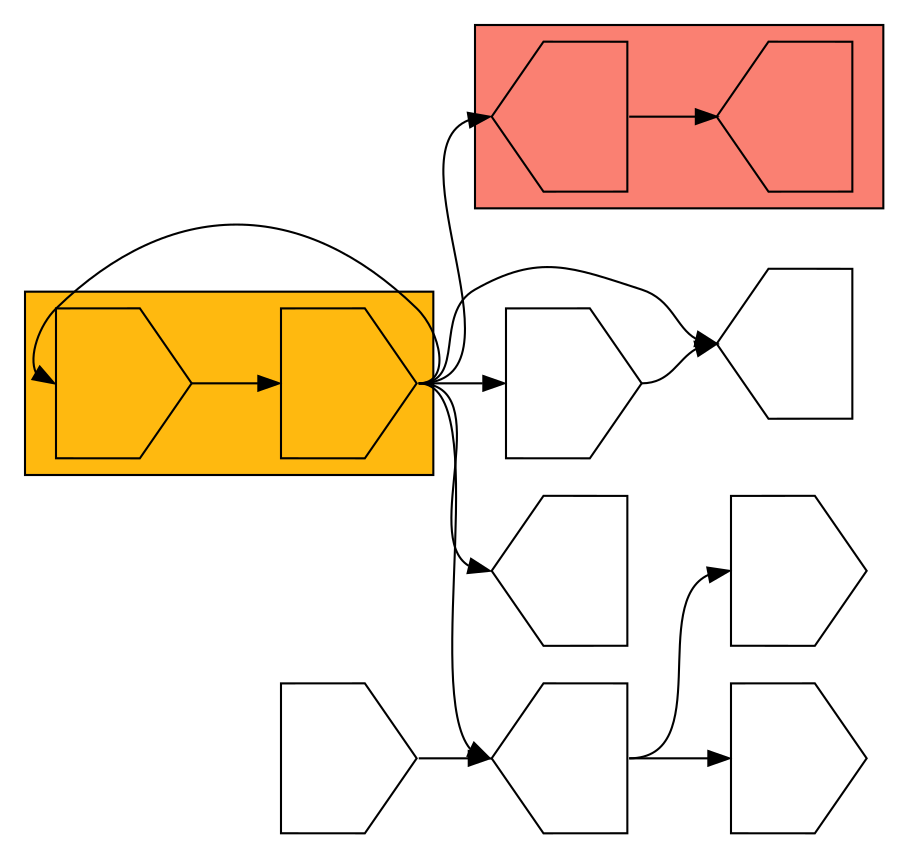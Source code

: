 digraph asm {
	rotate=90;
	edge [headport=n,tailport=s];
subgraph cluster_Y8690_96 {
	8690 [label="",height=1,width=1,shape=invhouse];
	96 [label="",height=1,width=1,shape=invhouse];
	style=filled;
	fillcolor=darkgoldenrod1;
}
subgraph cluster_C2136_6845 {
	2136 [label="",height=1,width=1,shape=house];
	6845 [label="",height=1,width=1,shape=house];
	style=filled;
	fillcolor=salmon;
}
	1547 [label="",height=1,width=1,shape=house];
	4838 [label="",height=1,width=1,shape=invhouse];
	5712 [label="",height=1,width=1,shape=invhouse];
	7591 [label="",height=1,width=1,shape=invhouse];
	8433 [label="",height=1,width=1,shape=house];
	8711 [label="",height=1,width=1,shape=invhouse];
	15823 [label="",height=1,width=1,shape=house];
	8690 -> 96
	96 -> 1547
	96 -> 2136
	96 -> 8433
	96 -> 8690
	96 -> 8711
	96 -> 15823
	1547 -> 4838
	1547 -> 5712
	7591 -> 1547
	2136 -> 6845
	8711 -> 15823
}